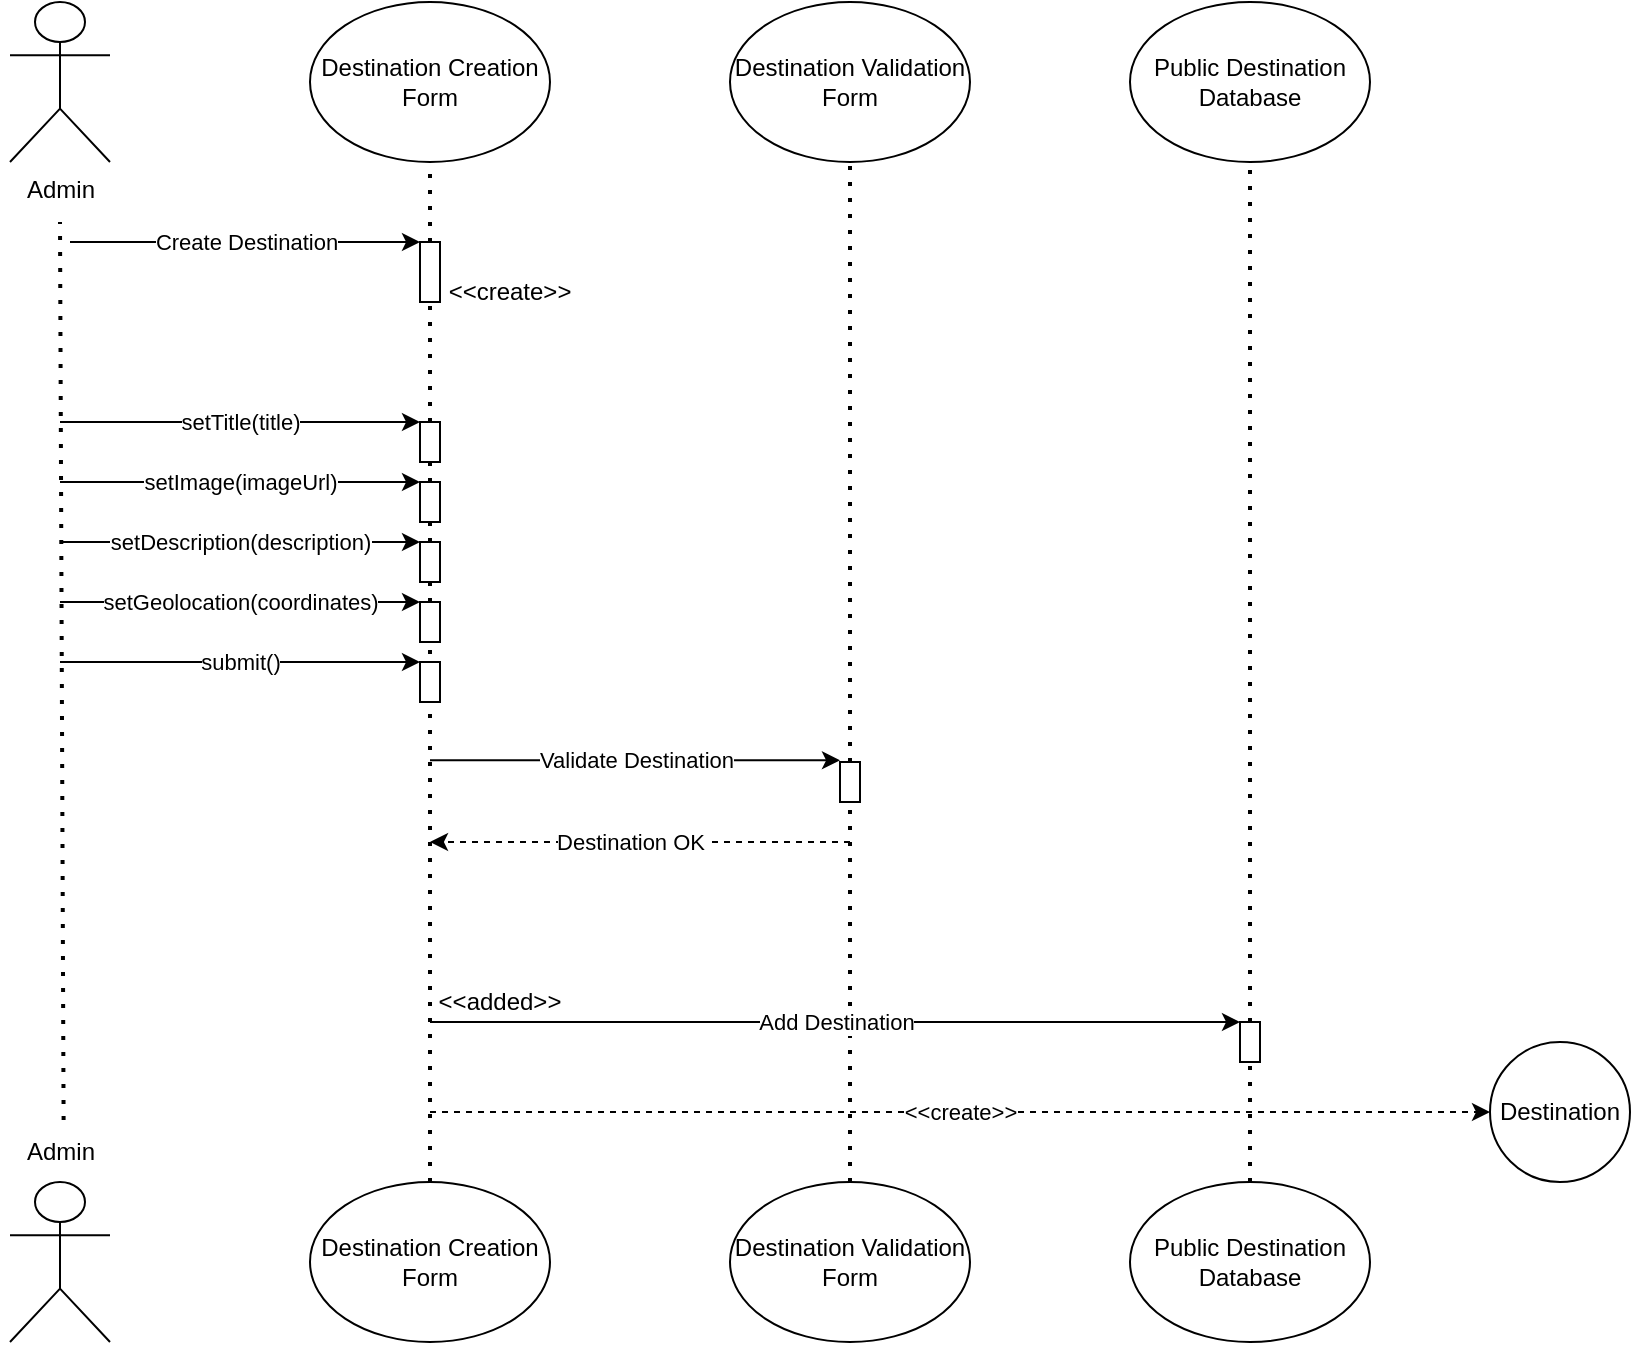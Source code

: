 <mxfile version="21.2.3" type="device">
  <diagram name="Page-1" id="2YBvvXClWsGukQMizWep">
    <mxGraphModel dx="1235" dy="674" grid="1" gridSize="10" guides="1" tooltips="1" connect="1" arrows="1" fold="1" page="1" pageScale="1" pageWidth="850" pageHeight="1100" math="0" shadow="0">
      <root>
        <mxCell id="0" />
        <mxCell id="1" parent="0" />
        <mxCell id="wsTalgO3cjkIJ2JkGeVR-1" value="Admin&lt;br&gt;" style="shape=umlActor;verticalLabelPosition=bottom;verticalAlign=top;html=1;outlineConnect=0;" parent="1" vertex="1">
          <mxGeometry x="100" y="40" width="50" height="80" as="geometry" />
        </mxCell>
        <mxCell id="4lx_aM_NGCXYBV5G3vr7-7" value="Destination Creation&lt;br&gt;Form" style="ellipse;whiteSpace=wrap;html=1;" vertex="1" parent="1">
          <mxGeometry x="250" y="40" width="120" height="80" as="geometry" />
        </mxCell>
        <mxCell id="4lx_aM_NGCXYBV5G3vr7-8" value="Public Destination&lt;br&gt;Database&lt;br&gt;" style="ellipse;whiteSpace=wrap;html=1;" vertex="1" parent="1">
          <mxGeometry x="660" y="40" width="120" height="80" as="geometry" />
        </mxCell>
        <mxCell id="4lx_aM_NGCXYBV5G3vr7-9" value="" style="endArrow=none;dashed=1;html=1;dashPattern=1 3;strokeWidth=2;rounded=0;entryX=0.5;entryY=1;entryDx=0;entryDy=0;exitX=0.5;exitY=0;exitDx=0;exitDy=0;" edge="1" parent="1" source="4lx_aM_NGCXYBV5G3vr7-42" target="4lx_aM_NGCXYBV5G3vr7-7">
          <mxGeometry width="50" height="50" relative="1" as="geometry">
            <mxPoint x="420" y="440" as="sourcePoint" />
            <mxPoint x="450" y="250" as="targetPoint" />
          </mxGeometry>
        </mxCell>
        <mxCell id="4lx_aM_NGCXYBV5G3vr7-14" value="" style="endArrow=none;dashed=1;html=1;dashPattern=1 3;strokeWidth=2;rounded=0;exitX=0.53;exitY=-0.033;exitDx=0;exitDy=0;exitPerimeter=0;" edge="1" parent="1" source="4lx_aM_NGCXYBV5G3vr7-18">
          <mxGeometry width="50" height="50" relative="1" as="geometry">
            <mxPoint x="125" y="440" as="sourcePoint" />
            <mxPoint x="125" y="150" as="targetPoint" />
          </mxGeometry>
        </mxCell>
        <mxCell id="4lx_aM_NGCXYBV5G3vr7-15" value="" style="endArrow=none;dashed=1;html=1;dashPattern=1 3;strokeWidth=2;rounded=0;entryX=0.5;entryY=1;entryDx=0;entryDy=0;exitX=0.5;exitY=0;exitDx=0;exitDy=0;" edge="1" parent="1" source="4lx_aM_NGCXYBV5G3vr7-60" target="4lx_aM_NGCXYBV5G3vr7-8">
          <mxGeometry width="50" height="50" relative="1" as="geometry">
            <mxPoint x="720" y="430" as="sourcePoint" />
            <mxPoint x="770" y="220" as="targetPoint" />
          </mxGeometry>
        </mxCell>
        <mxCell id="4lx_aM_NGCXYBV5G3vr7-18" value="Admin" style="text;html=1;align=center;verticalAlign=middle;resizable=0;points=[];autosize=1;strokeColor=none;fillColor=none;" vertex="1" parent="1">
          <mxGeometry x="95" y="600" width="60" height="30" as="geometry" />
        </mxCell>
        <mxCell id="4lx_aM_NGCXYBV5G3vr7-20" value="" style="shape=umlActor;verticalLabelPosition=bottom;verticalAlign=top;html=1;outlineConnect=0;" vertex="1" parent="1">
          <mxGeometry x="100" y="630" width="50" height="80" as="geometry" />
        </mxCell>
        <mxCell id="4lx_aM_NGCXYBV5G3vr7-21" value="Destination Creation&lt;br&gt;Form" style="ellipse;whiteSpace=wrap;html=1;" vertex="1" parent="1">
          <mxGeometry x="250" y="630" width="120" height="80" as="geometry" />
        </mxCell>
        <mxCell id="4lx_aM_NGCXYBV5G3vr7-22" value="Public Destination&lt;br&gt;Database&lt;br&gt;" style="ellipse;whiteSpace=wrap;html=1;" vertex="1" parent="1">
          <mxGeometry x="660" y="630" width="120" height="80" as="geometry" />
        </mxCell>
        <mxCell id="4lx_aM_NGCXYBV5G3vr7-23" value="Destination Validation Form" style="ellipse;whiteSpace=wrap;html=1;" vertex="1" parent="1">
          <mxGeometry x="460" y="40" width="120" height="80" as="geometry" />
        </mxCell>
        <mxCell id="4lx_aM_NGCXYBV5G3vr7-24" value="" style="endArrow=none;dashed=1;html=1;dashPattern=1 3;strokeWidth=2;rounded=0;entryX=0.5;entryY=1;entryDx=0;entryDy=0;exitX=0.5;exitY=0;exitDx=0;exitDy=0;" edge="1" parent="1" source="4lx_aM_NGCXYBV5G3vr7-55" target="4lx_aM_NGCXYBV5G3vr7-23">
          <mxGeometry width="50" height="50" relative="1" as="geometry">
            <mxPoint x="430" y="450" as="sourcePoint" />
            <mxPoint x="460" y="260" as="targetPoint" />
          </mxGeometry>
        </mxCell>
        <mxCell id="4lx_aM_NGCXYBV5G3vr7-25" value="Destination Validation Form" style="ellipse;whiteSpace=wrap;html=1;" vertex="1" parent="1">
          <mxGeometry x="460" y="630" width="120" height="80" as="geometry" />
        </mxCell>
        <mxCell id="4lx_aM_NGCXYBV5G3vr7-26" value="Create Destination" style="endArrow=classic;html=1;rounded=0;entryX=0;entryY=0;entryDx=0;entryDy=0;" edge="1" parent="1" target="4lx_aM_NGCXYBV5G3vr7-42">
          <mxGeometry width="50" height="50" relative="1" as="geometry">
            <mxPoint x="130" y="160" as="sourcePoint" />
            <mxPoint x="310" y="160" as="targetPoint" />
            <mxPoint as="offset" />
          </mxGeometry>
        </mxCell>
        <mxCell id="4lx_aM_NGCXYBV5G3vr7-27" value="Validate Destination" style="endArrow=classic;html=1;rounded=0;" edge="1" parent="1">
          <mxGeometry width="50" height="50" relative="1" as="geometry">
            <mxPoint x="310" y="419.17" as="sourcePoint" />
            <mxPoint x="515" y="419.17" as="targetPoint" />
            <mxPoint as="offset" />
          </mxGeometry>
        </mxCell>
        <mxCell id="4lx_aM_NGCXYBV5G3vr7-29" value="&amp;lt;&amp;lt;create&amp;gt;&amp;gt;" style="text;html=1;strokeColor=none;fillColor=none;align=center;verticalAlign=middle;whiteSpace=wrap;rounded=0;" vertex="1" parent="1">
          <mxGeometry x="340" y="180" width="20" height="10" as="geometry" />
        </mxCell>
        <mxCell id="4lx_aM_NGCXYBV5G3vr7-30" value="&amp;lt;&amp;lt;added&amp;gt;&amp;gt;" style="text;html=1;strokeColor=none;fillColor=none;align=center;verticalAlign=middle;whiteSpace=wrap;rounded=0;" vertex="1" parent="1">
          <mxGeometry x="330" y="520" width="30" height="40" as="geometry" />
        </mxCell>
        <mxCell id="4lx_aM_NGCXYBV5G3vr7-34" value="setTitle(title)" style="endArrow=classic;html=1;rounded=0;entryX=0;entryY=0;entryDx=0;entryDy=0;" edge="1" parent="1" target="4lx_aM_NGCXYBV5G3vr7-47">
          <mxGeometry width="50" height="50" relative="1" as="geometry">
            <mxPoint x="125" y="250" as="sourcePoint" />
            <mxPoint x="310" y="250" as="targetPoint" />
            <Array as="points">
              <mxPoint x="280" y="250" />
            </Array>
          </mxGeometry>
        </mxCell>
        <mxCell id="4lx_aM_NGCXYBV5G3vr7-35" value="setImage(imageUrl)" style="endArrow=classic;html=1;rounded=0;" edge="1" parent="1">
          <mxGeometry width="50" height="50" relative="1" as="geometry">
            <mxPoint x="125" y="280" as="sourcePoint" />
            <mxPoint x="305" y="280" as="targetPoint" />
          </mxGeometry>
        </mxCell>
        <mxCell id="4lx_aM_NGCXYBV5G3vr7-36" value="setDescription(description)" style="endArrow=classic;html=1;rounded=0;" edge="1" parent="1">
          <mxGeometry width="50" height="50" relative="1" as="geometry">
            <mxPoint x="125" y="310" as="sourcePoint" />
            <mxPoint x="305" y="310" as="targetPoint" />
          </mxGeometry>
        </mxCell>
        <mxCell id="4lx_aM_NGCXYBV5G3vr7-37" value="setGeolocation(coordinates)" style="endArrow=classic;html=1;rounded=0;" edge="1" parent="1">
          <mxGeometry width="50" height="50" relative="1" as="geometry">
            <mxPoint x="125" y="340" as="sourcePoint" />
            <mxPoint x="305" y="340" as="targetPoint" />
          </mxGeometry>
        </mxCell>
        <mxCell id="4lx_aM_NGCXYBV5G3vr7-38" value="submit()" style="endArrow=classic;html=1;rounded=0;" edge="1" parent="1">
          <mxGeometry width="50" height="50" relative="1" as="geometry">
            <mxPoint x="125" y="370" as="sourcePoint" />
            <mxPoint x="305" y="370" as="targetPoint" />
          </mxGeometry>
        </mxCell>
        <mxCell id="4lx_aM_NGCXYBV5G3vr7-40" value="Destination" style="ellipse;whiteSpace=wrap;html=1;aspect=fixed;" vertex="1" parent="1">
          <mxGeometry x="840" y="560" width="70" height="70" as="geometry" />
        </mxCell>
        <mxCell id="4lx_aM_NGCXYBV5G3vr7-41" value="&amp;lt;&amp;lt;create&amp;gt;&amp;gt;" style="endArrow=classic;html=1;rounded=0;dashed=1;" edge="1" parent="1" target="4lx_aM_NGCXYBV5G3vr7-40">
          <mxGeometry width="50" height="50" relative="1" as="geometry">
            <mxPoint x="310" y="595" as="sourcePoint" />
            <mxPoint x="510" y="310" as="targetPoint" />
          </mxGeometry>
        </mxCell>
        <mxCell id="4lx_aM_NGCXYBV5G3vr7-43" value="" style="endArrow=none;dashed=1;html=1;dashPattern=1 3;strokeWidth=2;rounded=0;entryX=0.5;entryY=1;entryDx=0;entryDy=0;exitX=0.5;exitY=0;exitDx=0;exitDy=0;" edge="1" parent="1" source="4lx_aM_NGCXYBV5G3vr7-47" target="4lx_aM_NGCXYBV5G3vr7-42">
          <mxGeometry width="50" height="50" relative="1" as="geometry">
            <mxPoint x="310" y="480" as="sourcePoint" />
            <mxPoint x="310" y="120" as="targetPoint" />
          </mxGeometry>
        </mxCell>
        <mxCell id="4lx_aM_NGCXYBV5G3vr7-42" value="" style="rounded=0;whiteSpace=wrap;html=1;" vertex="1" parent="1">
          <mxGeometry x="305" y="160" width="10" height="30" as="geometry" />
        </mxCell>
        <mxCell id="4lx_aM_NGCXYBV5G3vr7-48" value="" style="endArrow=none;dashed=1;html=1;dashPattern=1 3;strokeWidth=2;rounded=0;entryX=0.5;entryY=1;entryDx=0;entryDy=0;exitX=0.5;exitY=0;exitDx=0;exitDy=0;" edge="1" parent="1" source="4lx_aM_NGCXYBV5G3vr7-46" target="4lx_aM_NGCXYBV5G3vr7-47">
          <mxGeometry width="50" height="50" relative="1" as="geometry">
            <mxPoint x="310" y="480" as="sourcePoint" />
            <mxPoint x="310" y="190" as="targetPoint" />
          </mxGeometry>
        </mxCell>
        <mxCell id="4lx_aM_NGCXYBV5G3vr7-47" value="" style="rounded=0;whiteSpace=wrap;html=1;" vertex="1" parent="1">
          <mxGeometry x="305" y="250" width="10" height="20" as="geometry" />
        </mxCell>
        <mxCell id="4lx_aM_NGCXYBV5G3vr7-49" value="" style="endArrow=none;dashed=1;html=1;dashPattern=1 3;strokeWidth=2;rounded=0;entryX=0.5;entryY=1;entryDx=0;entryDy=0;exitX=0.5;exitY=0;exitDx=0;exitDy=0;" edge="1" parent="1" source="4lx_aM_NGCXYBV5G3vr7-50" target="4lx_aM_NGCXYBV5G3vr7-46">
          <mxGeometry width="50" height="50" relative="1" as="geometry">
            <mxPoint x="310" y="480" as="sourcePoint" />
            <mxPoint x="310" y="270" as="targetPoint" />
          </mxGeometry>
        </mxCell>
        <mxCell id="4lx_aM_NGCXYBV5G3vr7-46" value="" style="rounded=0;whiteSpace=wrap;html=1;" vertex="1" parent="1">
          <mxGeometry x="305" y="280" width="10" height="20" as="geometry" />
        </mxCell>
        <mxCell id="4lx_aM_NGCXYBV5G3vr7-51" value="" style="endArrow=none;dashed=1;html=1;dashPattern=1 3;strokeWidth=2;rounded=0;entryX=0.5;entryY=1;entryDx=0;entryDy=0;exitX=0.5;exitY=0;exitDx=0;exitDy=0;" edge="1" parent="1" source="4lx_aM_NGCXYBV5G3vr7-52" target="4lx_aM_NGCXYBV5G3vr7-50">
          <mxGeometry width="50" height="50" relative="1" as="geometry">
            <mxPoint x="310" y="480" as="sourcePoint" />
            <mxPoint x="310" y="300" as="targetPoint" />
          </mxGeometry>
        </mxCell>
        <mxCell id="4lx_aM_NGCXYBV5G3vr7-50" value="" style="rounded=0;whiteSpace=wrap;html=1;" vertex="1" parent="1">
          <mxGeometry x="305" y="310" width="10" height="20" as="geometry" />
        </mxCell>
        <mxCell id="4lx_aM_NGCXYBV5G3vr7-53" value="" style="endArrow=none;dashed=1;html=1;dashPattern=1 3;strokeWidth=2;rounded=0;entryX=0.5;entryY=1;entryDx=0;entryDy=0;exitX=0.5;exitY=0;exitDx=0;exitDy=0;" edge="1" parent="1" source="4lx_aM_NGCXYBV5G3vr7-21" target="4lx_aM_NGCXYBV5G3vr7-52">
          <mxGeometry width="50" height="50" relative="1" as="geometry">
            <mxPoint x="310" y="480" as="sourcePoint" />
            <mxPoint x="310" y="330" as="targetPoint" />
          </mxGeometry>
        </mxCell>
        <mxCell id="4lx_aM_NGCXYBV5G3vr7-52" value="" style="rounded=0;whiteSpace=wrap;html=1;" vertex="1" parent="1">
          <mxGeometry x="305" y="340" width="10" height="20" as="geometry" />
        </mxCell>
        <mxCell id="4lx_aM_NGCXYBV5G3vr7-54" value="" style="rounded=0;whiteSpace=wrap;html=1;" vertex="1" parent="1">
          <mxGeometry x="305" y="370" width="10" height="20" as="geometry" />
        </mxCell>
        <mxCell id="4lx_aM_NGCXYBV5G3vr7-56" value="" style="endArrow=none;dashed=1;html=1;dashPattern=1 3;strokeWidth=2;rounded=0;entryX=0.5;entryY=1;entryDx=0;entryDy=0;" edge="1" parent="1" target="4lx_aM_NGCXYBV5G3vr7-55">
          <mxGeometry width="50" height="50" relative="1" as="geometry">
            <mxPoint x="520" y="510" as="sourcePoint" />
            <mxPoint x="520" y="120" as="targetPoint" />
          </mxGeometry>
        </mxCell>
        <mxCell id="4lx_aM_NGCXYBV5G3vr7-55" value="" style="rounded=0;whiteSpace=wrap;html=1;" vertex="1" parent="1">
          <mxGeometry x="515" y="420" width="10" height="20" as="geometry" />
        </mxCell>
        <mxCell id="4lx_aM_NGCXYBV5G3vr7-57" value="Destination OK" style="endArrow=classic;html=1;rounded=0;dashed=1;" edge="1" parent="1">
          <mxGeometry x="0.048" width="50" height="50" relative="1" as="geometry">
            <mxPoint x="520" y="460" as="sourcePoint" />
            <mxPoint x="310" y="460" as="targetPoint" />
            <mxPoint as="offset" />
          </mxGeometry>
        </mxCell>
        <mxCell id="4lx_aM_NGCXYBV5G3vr7-59" value="" style="endArrow=none;dashed=1;html=1;dashPattern=1 3;strokeWidth=2;rounded=0;entryX=0.5;entryY=1;entryDx=0;entryDy=0;exitX=0.5;exitY=0;exitDx=0;exitDy=0;" edge="1" parent="1" source="4lx_aM_NGCXYBV5G3vr7-25">
          <mxGeometry width="50" height="50" relative="1" as="geometry">
            <mxPoint x="520" y="600" as="sourcePoint" />
            <mxPoint x="520" y="510" as="targetPoint" />
          </mxGeometry>
        </mxCell>
        <mxCell id="4lx_aM_NGCXYBV5G3vr7-61" value="" style="endArrow=none;dashed=1;html=1;dashPattern=1 3;strokeWidth=2;rounded=0;entryX=0.5;entryY=1;entryDx=0;entryDy=0;exitX=0.5;exitY=0;exitDx=0;exitDy=0;" edge="1" parent="1" source="4lx_aM_NGCXYBV5G3vr7-22" target="4lx_aM_NGCXYBV5G3vr7-60">
          <mxGeometry width="50" height="50" relative="1" as="geometry">
            <mxPoint x="720" y="630" as="sourcePoint" />
            <mxPoint x="720" y="120" as="targetPoint" />
          </mxGeometry>
        </mxCell>
        <mxCell id="4lx_aM_NGCXYBV5G3vr7-60" value="" style="rounded=0;whiteSpace=wrap;html=1;" vertex="1" parent="1">
          <mxGeometry x="715" y="550" width="10" height="20" as="geometry" />
        </mxCell>
        <mxCell id="4lx_aM_NGCXYBV5G3vr7-62" value="Add Destination" style="endArrow=classic;html=1;rounded=0;entryX=0;entryY=0;entryDx=0;entryDy=0;" edge="1" parent="1" target="4lx_aM_NGCXYBV5G3vr7-60">
          <mxGeometry width="50" height="50" relative="1" as="geometry">
            <mxPoint x="310" y="550" as="sourcePoint" />
            <mxPoint x="710" y="550" as="targetPoint" />
          </mxGeometry>
        </mxCell>
      </root>
    </mxGraphModel>
  </diagram>
</mxfile>
